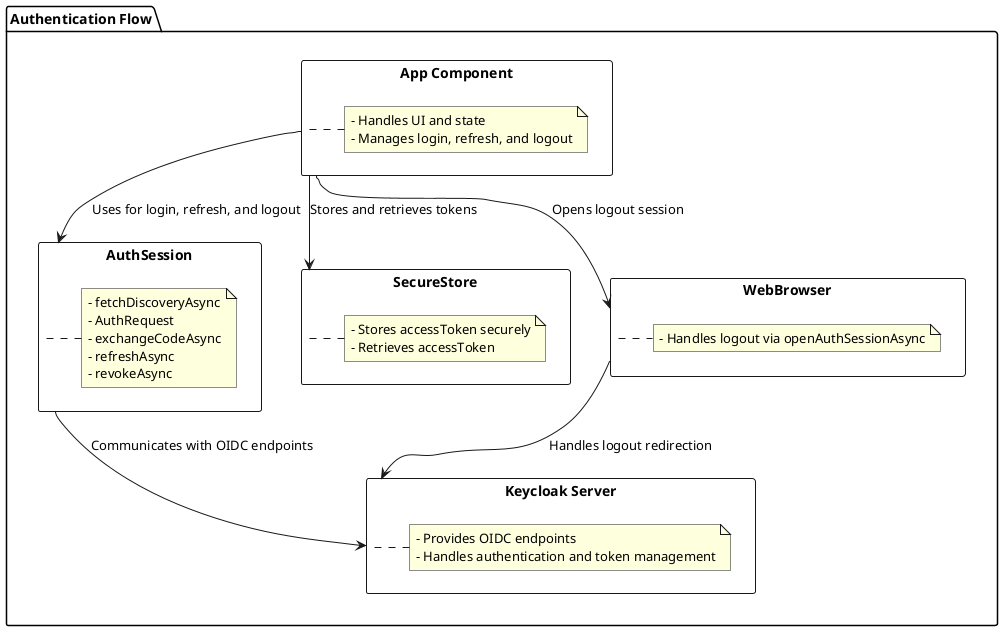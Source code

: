 @startuml
skinparam componentStyle rectangle

package "Authentication Flow" {
    component "App Component" {
        note right of "App Component"
            - Handles UI and state
            - Manages login, refresh, and logout
        end note
    }

    component "AuthSession" {
        note right of "AuthSession"
            - fetchDiscoveryAsync
            - AuthRequest
            - exchangeCodeAsync
            - refreshAsync
            - revokeAsync
        end note
    }

    component "SecureStore" {
        note right of "SecureStore"
            - Stores accessToken securely
            - Retrieves accessToken
        end note
    }

    component "WebBrowser" {
        note right of "WebBrowser"
            - Handles logout via openAuthSessionAsync
        end note
    }

    component "Keycloak Server" {
        note right of "Keycloak Server"
            - Provides OIDC endpoints
            - Handles authentication and token management
        end note
    }
}

"App Component" --> "AuthSession" : Uses for login, refresh, and logout
"AuthSession" --> "Keycloak Server" : Communicates with OIDC endpoints
"App Component" --> "SecureStore" : Stores and retrieves tokens
"App Component" --> "WebBrowser" : Opens logout session
"WebBrowser" --> "Keycloak Server" : Handles logout redirection